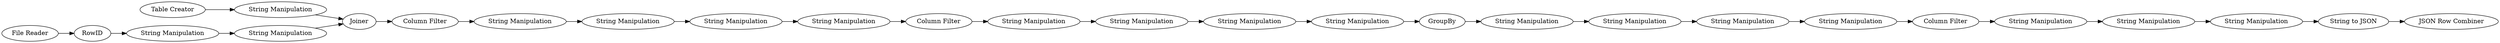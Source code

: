 digraph {
	351 -> 344
	344 -> 341
	234 -> 235
	272 -> 276
	346 -> 345
	276 -> 350
	342 -> 352
	348 -> 347
	349 -> 348
	350 -> 349
	241 -> 272
	288 -> 234
	209 -> 288
	237 -> 240
	236 -> 238
	233 -> 287
	347 -> 346
	286 -> 234
	235 -> 236
	239 -> 241
	238 -> 237
	343 -> 351
	223 -> 233
	240 -> 239
	287 -> 286
	345 -> 343
	341 -> 342
	351 [label="String Manipulation"]
	239 [label="Column Filter"]
	286 [label="String Manipulation"]
	209 [label="Table Creator"]
	233 [label=RowID]
	237 [label="String Manipulation"]
	341 [label="String Manipulation"]
	343 [label="Column Filter"]
	236 [label="String Manipulation"]
	344 [label="String Manipulation"]
	288 [label="String Manipulation"]
	348 [label="String Manipulation"]
	238 [label="String Manipulation"]
	240 [label="String Manipulation"]
	223 [label="File Reader"]
	287 [label="String Manipulation"]
	346 [label="String Manipulation"]
	342 [label="String to JSON"]
	345 [label="String Manipulation"]
	272 [label="String Manipulation"]
	352 [label="JSON Row Combiner"]
	350 [label="String Manipulation"]
	235 [label="Column Filter"]
	241 [label="String Manipulation"]
	276 [label="String Manipulation"]
	349 [label=GroupBy]
	234 [label=Joiner]
	347 [label="String Manipulation"]
	rankdir=LR
}
